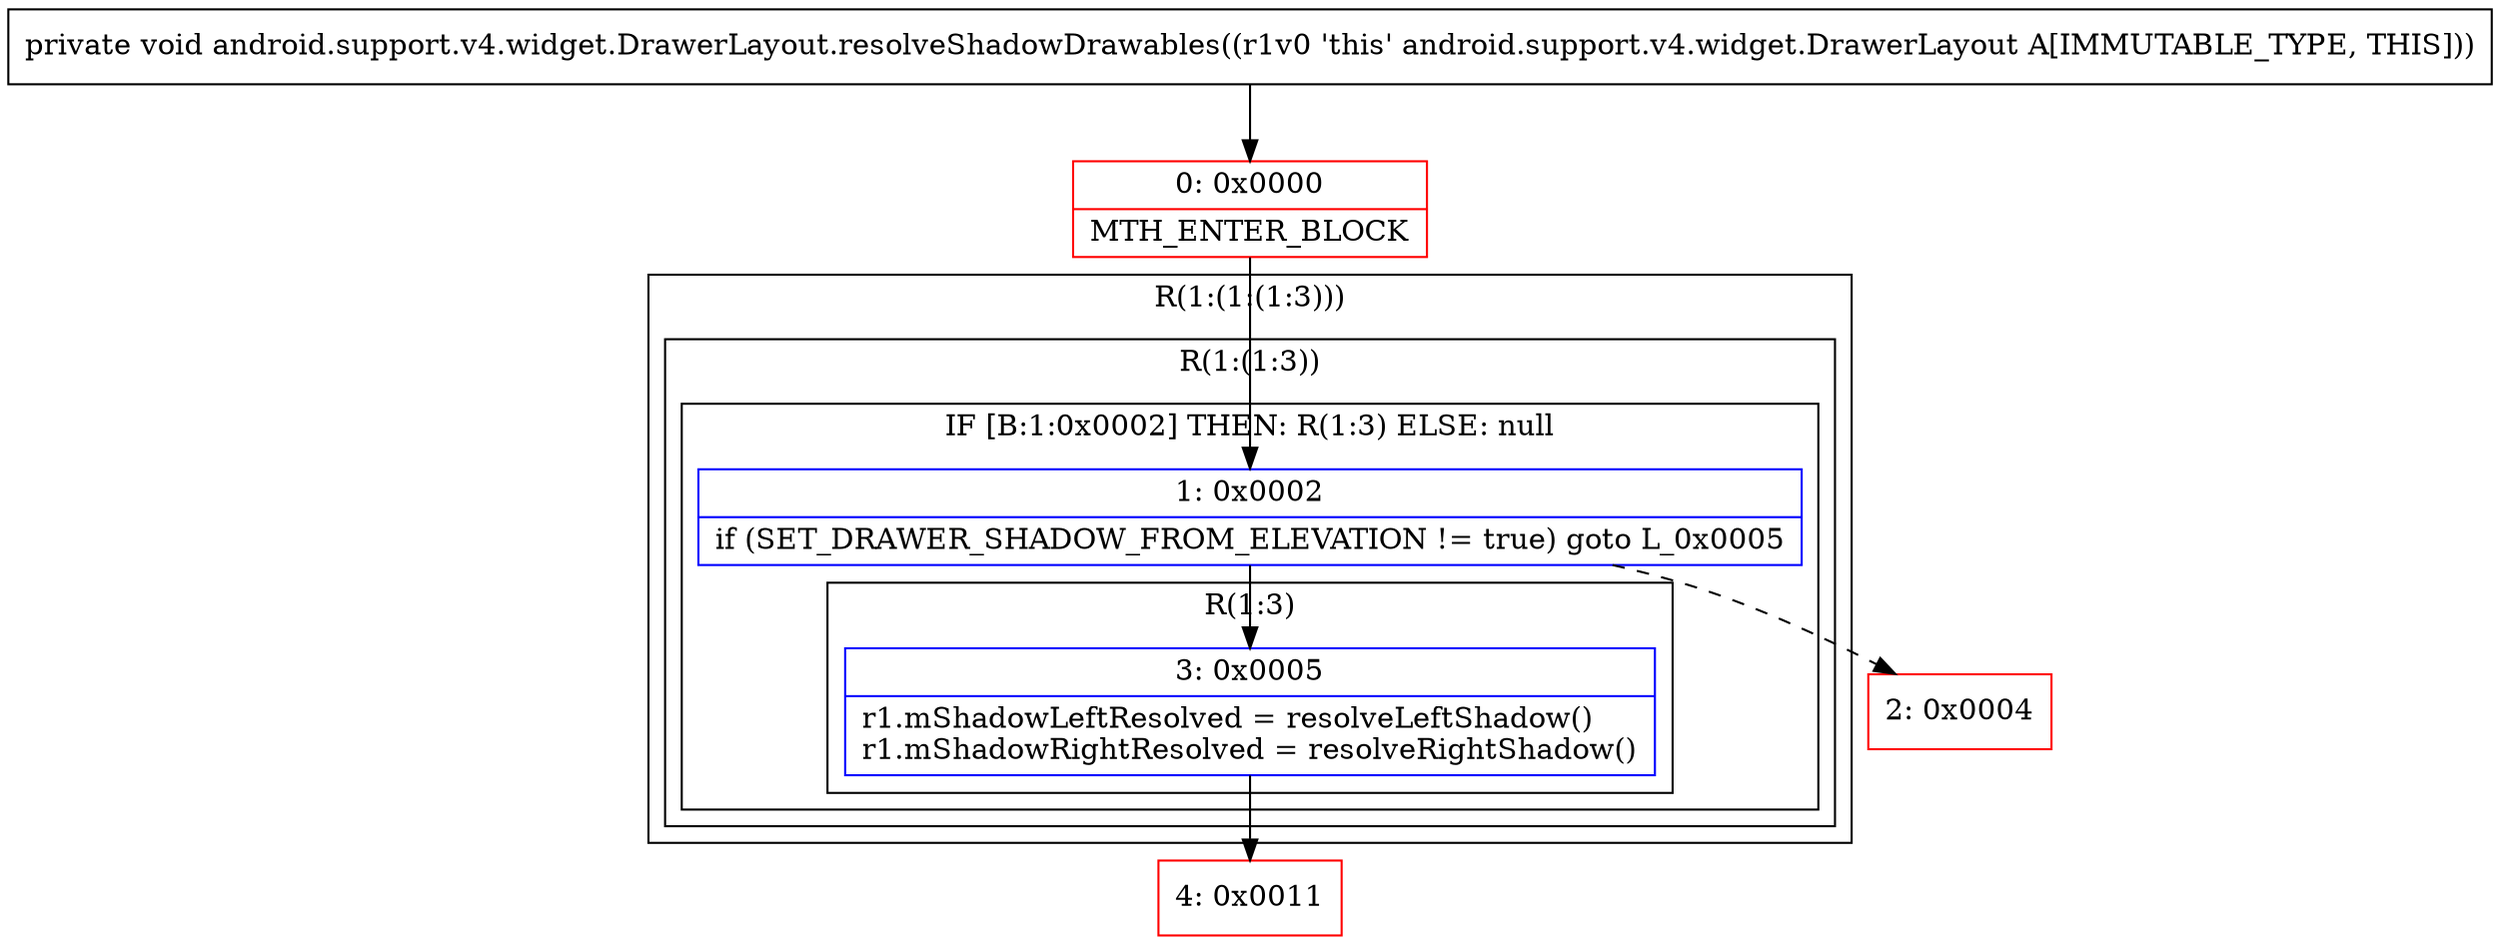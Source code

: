digraph "CFG forandroid.support.v4.widget.DrawerLayout.resolveShadowDrawables()V" {
subgraph cluster_Region_312445849 {
label = "R(1:(1:(1:3)))";
node [shape=record,color=blue];
subgraph cluster_Region_399066314 {
label = "R(1:(1:3))";
node [shape=record,color=blue];
subgraph cluster_IfRegion_2097516264 {
label = "IF [B:1:0x0002] THEN: R(1:3) ELSE: null";
node [shape=record,color=blue];
Node_1 [shape=record,label="{1\:\ 0x0002|if (SET_DRAWER_SHADOW_FROM_ELEVATION != true) goto L_0x0005\l}"];
subgraph cluster_Region_2093982925 {
label = "R(1:3)";
node [shape=record,color=blue];
Node_3 [shape=record,label="{3\:\ 0x0005|r1.mShadowLeftResolved = resolveLeftShadow()\lr1.mShadowRightResolved = resolveRightShadow()\l}"];
}
}
}
}
Node_0 [shape=record,color=red,label="{0\:\ 0x0000|MTH_ENTER_BLOCK\l}"];
Node_2 [shape=record,color=red,label="{2\:\ 0x0004}"];
Node_4 [shape=record,color=red,label="{4\:\ 0x0011}"];
MethodNode[shape=record,label="{private void android.support.v4.widget.DrawerLayout.resolveShadowDrawables((r1v0 'this' android.support.v4.widget.DrawerLayout A[IMMUTABLE_TYPE, THIS])) }"];
MethodNode -> Node_0;
Node_1 -> Node_2[style=dashed];
Node_1 -> Node_3;
Node_3 -> Node_4;
Node_0 -> Node_1;
}

